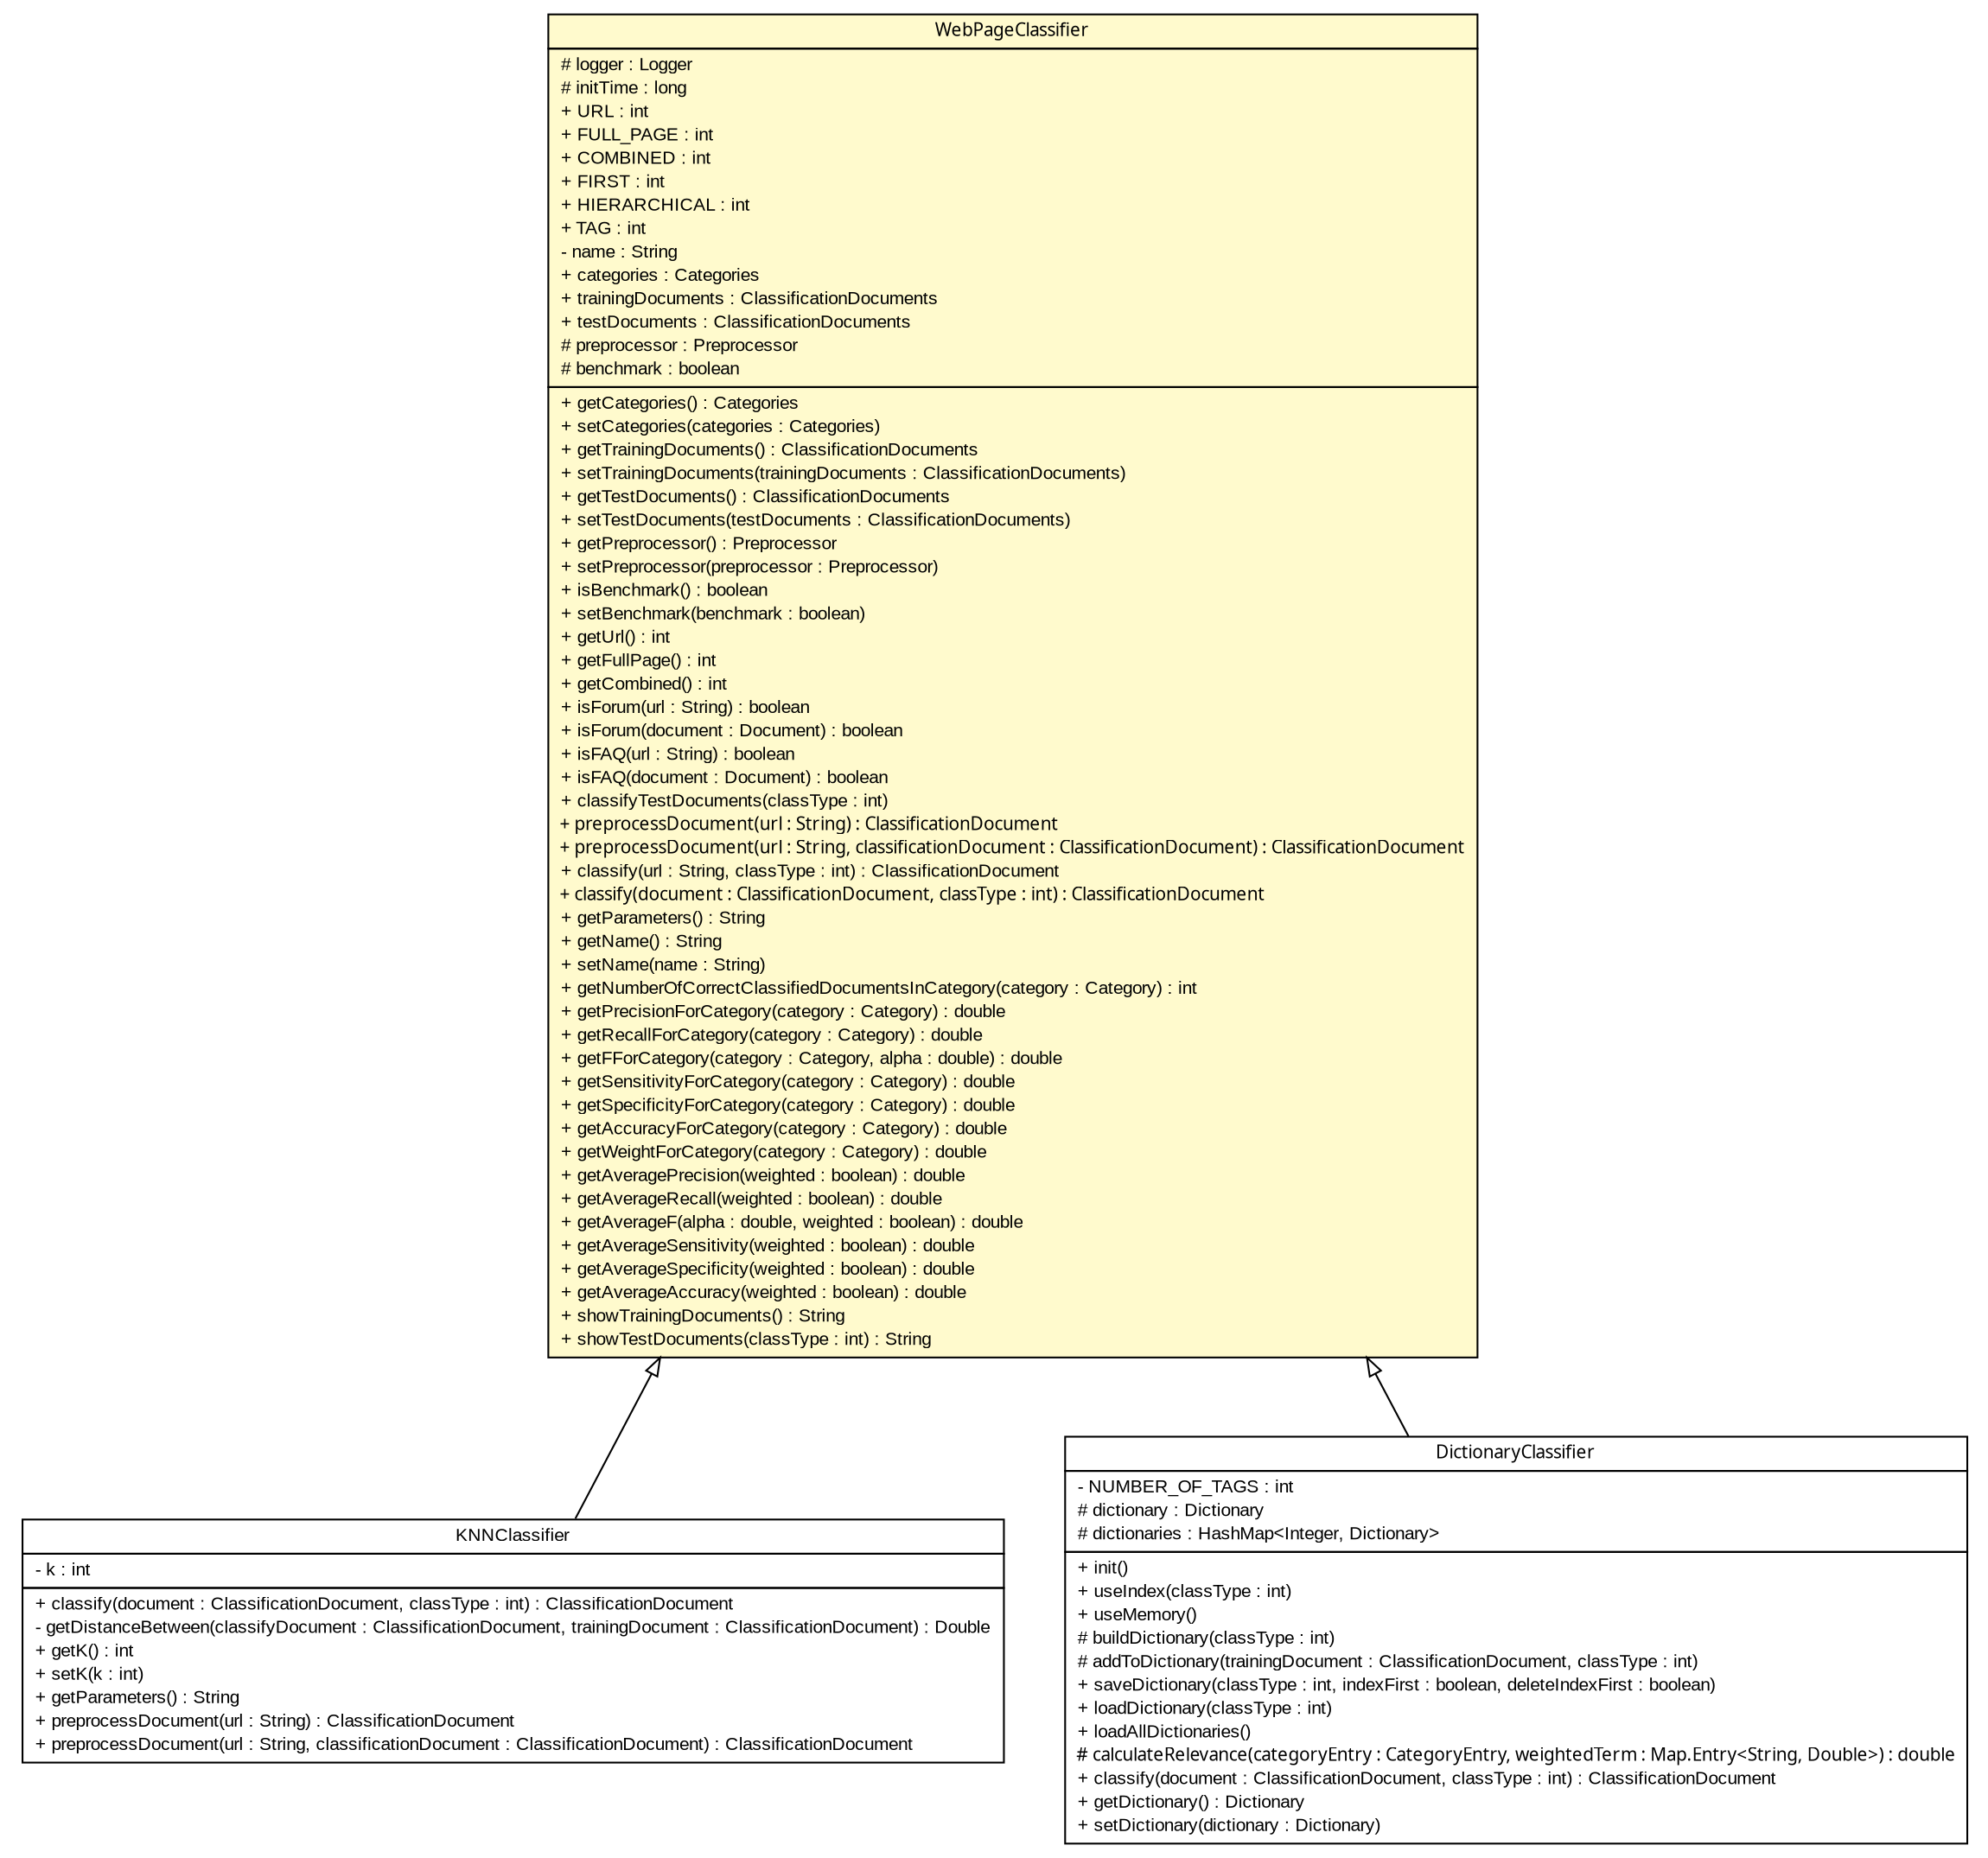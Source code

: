 #!/usr/local/bin/dot
#
# Class diagram 
# Generated by UMLGraph version 5.2 (http://www.umlgraph.org/)
#

digraph G {
	edge [fontname="arial",fontsize=10,labelfontname="arial",labelfontsize=10];
	node [fontname="arial",fontsize=10,shape=plaintext];
	nodesep=0.25;
	ranksep=0.5;
	// tud.iir.classification.page.WebPageClassifier
	c14462 [label=<<table title="tud.iir.classification.page.WebPageClassifier" border="0" cellborder="1" cellspacing="0" cellpadding="2" port="p" bgcolor="lemonChiffon" href="./WebPageClassifier.html">
		<tr><td><table border="0" cellspacing="0" cellpadding="1">
<tr><td align="center" balign="center"><font face="ariali"> WebPageClassifier </font></td></tr>
		</table></td></tr>
		<tr><td><table border="0" cellspacing="0" cellpadding="1">
<tr><td align="left" balign="left"> # logger : Logger </td></tr>
<tr><td align="left" balign="left"> # initTime : long </td></tr>
<tr><td align="left" balign="left"> + URL : int </td></tr>
<tr><td align="left" balign="left"> + FULL_PAGE : int </td></tr>
<tr><td align="left" balign="left"> + COMBINED : int </td></tr>
<tr><td align="left" balign="left"> + FIRST : int </td></tr>
<tr><td align="left" balign="left"> + HIERARCHICAL : int </td></tr>
<tr><td align="left" balign="left"> + TAG : int </td></tr>
<tr><td align="left" balign="left"> - name : String </td></tr>
<tr><td align="left" balign="left"> + categories : Categories </td></tr>
<tr><td align="left" balign="left"> + trainingDocuments : ClassificationDocuments </td></tr>
<tr><td align="left" balign="left"> + testDocuments : ClassificationDocuments </td></tr>
<tr><td align="left" balign="left"> # preprocessor : Preprocessor </td></tr>
<tr><td align="left" balign="left"> # benchmark : boolean </td></tr>
		</table></td></tr>
		<tr><td><table border="0" cellspacing="0" cellpadding="1">
<tr><td align="left" balign="left"> + getCategories() : Categories </td></tr>
<tr><td align="left" balign="left"> + setCategories(categories : Categories) </td></tr>
<tr><td align="left" balign="left"> + getTrainingDocuments() : ClassificationDocuments </td></tr>
<tr><td align="left" balign="left"> + setTrainingDocuments(trainingDocuments : ClassificationDocuments) </td></tr>
<tr><td align="left" balign="left"> + getTestDocuments() : ClassificationDocuments </td></tr>
<tr><td align="left" balign="left"> + setTestDocuments(testDocuments : ClassificationDocuments) </td></tr>
<tr><td align="left" balign="left"> + getPreprocessor() : Preprocessor </td></tr>
<tr><td align="left" balign="left"> + setPreprocessor(preprocessor : Preprocessor) </td></tr>
<tr><td align="left" balign="left"> + isBenchmark() : boolean </td></tr>
<tr><td align="left" balign="left"> + setBenchmark(benchmark : boolean) </td></tr>
<tr><td align="left" balign="left"> + getUrl() : int </td></tr>
<tr><td align="left" balign="left"> + getFullPage() : int </td></tr>
<tr><td align="left" balign="left"> + getCombined() : int </td></tr>
<tr><td align="left" balign="left"> + isForum(url : String) : boolean </td></tr>
<tr><td align="left" balign="left"> + isForum(document : Document) : boolean </td></tr>
<tr><td align="left" balign="left"> + isFAQ(url : String) : boolean </td></tr>
<tr><td align="left" balign="left"> + isFAQ(document : Document) : boolean </td></tr>
<tr><td align="left" balign="left"> + classifyTestDocuments(classType : int) </td></tr>
<tr><td align="left" balign="left"><font face="ariali" point-size="10.0"> + preprocessDocument(url : String) : ClassificationDocument </font></td></tr>
<tr><td align="left" balign="left"><font face="ariali" point-size="10.0"> + preprocessDocument(url : String, classificationDocument : ClassificationDocument) : ClassificationDocument </font></td></tr>
<tr><td align="left" balign="left"> + classify(url : String, classType : int) : ClassificationDocument </td></tr>
<tr><td align="left" balign="left"><font face="ariali" point-size="10.0"> + classify(document : ClassificationDocument, classType : int) : ClassificationDocument </font></td></tr>
<tr><td align="left" balign="left"> + getParameters() : String </td></tr>
<tr><td align="left" balign="left"> + getName() : String </td></tr>
<tr><td align="left" balign="left"> + setName(name : String) </td></tr>
<tr><td align="left" balign="left"> + getNumberOfCorrectClassifiedDocumentsInCategory(category : Category) : int </td></tr>
<tr><td align="left" balign="left"> + getPrecisionForCategory(category : Category) : double </td></tr>
<tr><td align="left" balign="left"> + getRecallForCategory(category : Category) : double </td></tr>
<tr><td align="left" balign="left"> + getFForCategory(category : Category, alpha : double) : double </td></tr>
<tr><td align="left" balign="left"> + getSensitivityForCategory(category : Category) : double </td></tr>
<tr><td align="left" balign="left"> + getSpecificityForCategory(category : Category) : double </td></tr>
<tr><td align="left" balign="left"> + getAccuracyForCategory(category : Category) : double </td></tr>
<tr><td align="left" balign="left"> + getWeightForCategory(category : Category) : double </td></tr>
<tr><td align="left" balign="left"> + getAveragePrecision(weighted : boolean) : double </td></tr>
<tr><td align="left" balign="left"> + getAverageRecall(weighted : boolean) : double </td></tr>
<tr><td align="left" balign="left"> + getAverageF(alpha : double, weighted : boolean) : double </td></tr>
<tr><td align="left" balign="left"> + getAverageSensitivity(weighted : boolean) : double </td></tr>
<tr><td align="left" balign="left"> + getAverageSpecificity(weighted : boolean) : double </td></tr>
<tr><td align="left" balign="left"> + getAverageAccuracy(weighted : boolean) : double </td></tr>
<tr><td align="left" balign="left"> + showTrainingDocuments() : String </td></tr>
<tr><td align="left" balign="left"> + showTestDocuments(classType : int) : String </td></tr>
		</table></td></tr>
		</table>>, fontname="arial", fontcolor="black", fontsize=10.0];
	// tud.iir.classification.page.KNNClassifier
	c14469 [label=<<table title="tud.iir.classification.page.KNNClassifier" border="0" cellborder="1" cellspacing="0" cellpadding="2" port="p" href="./KNNClassifier.html">
		<tr><td><table border="0" cellspacing="0" cellpadding="1">
<tr><td align="center" balign="center"> KNNClassifier </td></tr>
		</table></td></tr>
		<tr><td><table border="0" cellspacing="0" cellpadding="1">
<tr><td align="left" balign="left"> - k : int </td></tr>
		</table></td></tr>
		<tr><td><table border="0" cellspacing="0" cellpadding="1">
<tr><td align="left" balign="left"> + classify(document : ClassificationDocument, classType : int) : ClassificationDocument </td></tr>
<tr><td align="left" balign="left"> - getDistanceBetween(classifyDocument : ClassificationDocument, trainingDocument : ClassificationDocument) : Double </td></tr>
<tr><td align="left" balign="left"> + getK() : int </td></tr>
<tr><td align="left" balign="left"> + setK(k : int) </td></tr>
<tr><td align="left" balign="left"> + getParameters() : String </td></tr>
<tr><td align="left" balign="left"> + preprocessDocument(url : String) : ClassificationDocument </td></tr>
<tr><td align="left" balign="left"> + preprocessDocument(url : String, classificationDocument : ClassificationDocument) : ClassificationDocument </td></tr>
		</table></td></tr>
		</table>>, fontname="arial", fontcolor="black", fontsize=10.0];
	// tud.iir.classification.page.DictionaryClassifier
	c14471 [label=<<table title="tud.iir.classification.page.DictionaryClassifier" border="0" cellborder="1" cellspacing="0" cellpadding="2" port="p" href="./DictionaryClassifier.html">
		<tr><td><table border="0" cellspacing="0" cellpadding="1">
<tr><td align="center" balign="center"><font face="ariali"> DictionaryClassifier </font></td></tr>
		</table></td></tr>
		<tr><td><table border="0" cellspacing="0" cellpadding="1">
<tr><td align="left" balign="left"> - NUMBER_OF_TAGS : int </td></tr>
<tr><td align="left" balign="left"> # dictionary : Dictionary </td></tr>
<tr><td align="left" balign="left"> # dictionaries : HashMap&lt;Integer, Dictionary&gt; </td></tr>
		</table></td></tr>
		<tr><td><table border="0" cellspacing="0" cellpadding="1">
<tr><td align="left" balign="left"> + init() </td></tr>
<tr><td align="left" balign="left"> + useIndex(classType : int) </td></tr>
<tr><td align="left" balign="left"> + useMemory() </td></tr>
<tr><td align="left" balign="left"> # buildDictionary(classType : int) </td></tr>
<tr><td align="left" balign="left"> # addToDictionary(trainingDocument : ClassificationDocument, classType : int) </td></tr>
<tr><td align="left" balign="left"> + saveDictionary(classType : int, indexFirst : boolean, deleteIndexFirst : boolean) </td></tr>
<tr><td align="left" balign="left"> + loadDictionary(classType : int) </td></tr>
<tr><td align="left" balign="left"> + loadAllDictionaries() </td></tr>
<tr><td align="left" balign="left"><font face="ariali" point-size="10.0"> # calculateRelevance(categoryEntry : CategoryEntry, weightedTerm : Map.Entry&lt;String, Double&gt;) : double </font></td></tr>
<tr><td align="left" balign="left"> + classify(document : ClassificationDocument, classType : int) : ClassificationDocument </td></tr>
<tr><td align="left" balign="left"> + getDictionary() : Dictionary </td></tr>
<tr><td align="left" balign="left"> + setDictionary(dictionary : Dictionary) </td></tr>
		</table></td></tr>
		</table>>, fontname="arial", fontcolor="black", fontsize=10.0];
	//tud.iir.classification.page.KNNClassifier extends tud.iir.classification.page.WebPageClassifier
	c14462:p -> c14469:p [dir=back,arrowtail=empty];
	//tud.iir.classification.page.DictionaryClassifier extends tud.iir.classification.page.WebPageClassifier
	c14462:p -> c14471:p [dir=back,arrowtail=empty];
}

